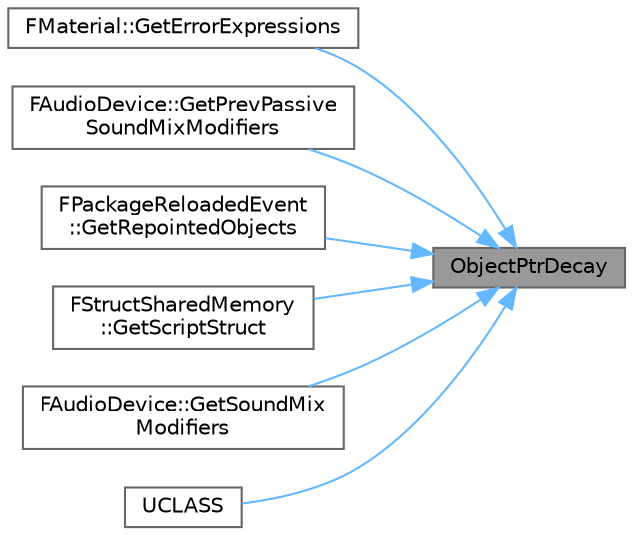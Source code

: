 digraph "ObjectPtrDecay"
{
 // INTERACTIVE_SVG=YES
 // LATEX_PDF_SIZE
  bgcolor="transparent";
  edge [fontname=Helvetica,fontsize=10,labelfontname=Helvetica,labelfontsize=10];
  node [fontname=Helvetica,fontsize=10,shape=box,height=0.2,width=0.4];
  rankdir="RL";
  Node1 [id="Node000001",label="ObjectPtrDecay",height=0.2,width=0.4,color="gray40", fillcolor="grey60", style="filled", fontcolor="black",tooltip=" "];
  Node1 -> Node2 [id="edge1_Node000001_Node000002",dir="back",color="steelblue1",style="solid",tooltip=" "];
  Node2 [id="Node000002",label="FMaterial::GetErrorExpressions",height=0.2,width=0.4,color="grey40", fillcolor="white", style="filled",URL="$db/d78/classFMaterial.html#abf22b0865a5f81ac1f2300fe529ca276",tooltip=" "];
  Node1 -> Node3 [id="edge2_Node000001_Node000003",dir="back",color="steelblue1",style="solid",tooltip=" "];
  Node3 [id="Node000003",label="FAudioDevice::GetPrevPassive\lSoundMixModifiers",height=0.2,width=0.4,color="grey40", fillcolor="white", style="filled",URL="$d7/db1/classFAudioDevice.html#a3b9a8a163f2692c84c3979fc774abd7a",tooltip=" "];
  Node1 -> Node4 [id="edge3_Node000001_Node000004",dir="back",color="steelblue1",style="solid",tooltip=" "];
  Node4 [id="Node000004",label="FPackageReloadedEvent\l::GetRepointedObjects",height=0.2,width=0.4,color="grey40", fillcolor="white", style="filled",URL="$d5/df7/classFPackageReloadedEvent.html#ae24b036f2c8d9fd02a022679bec691c0",tooltip="Get the raw map of repointed objects."];
  Node1 -> Node5 [id="edge4_Node000001_Node000005",dir="back",color="steelblue1",style="solid",tooltip=" "];
  Node5 [id="Node000005",label="FStructSharedMemory\l::GetScriptStruct",height=0.2,width=0.4,color="grey40", fillcolor="white", style="filled",URL="$de/d95/structFStructSharedMemory.html#a1ba5c55cd73fb9a45c28673bc945f2ea",tooltip="Returns struct type."];
  Node1 -> Node6 [id="edge5_Node000001_Node000006",dir="back",color="steelblue1",style="solid",tooltip=" "];
  Node6 [id="Node000006",label="FAudioDevice::GetSoundMix\lModifiers",height=0.2,width=0.4,color="grey40", fillcolor="white", style="filled",URL="$d7/db1/classFAudioDevice.html#a0944dcd4625d8810100a202d1ad7b9e0",tooltip=" "];
  Node1 -> Node7 [id="edge6_Node000001_Node000007",dir="back",color="steelblue1",style="solid",tooltip=" "];
  Node7 [id="Node000007",label="UCLASS",height=0.2,width=0.4,color="grey40", fillcolor="white", style="filled",URL="$d0/d43/Actor_8h.html#a423673fc0112544852d21aa5fa46cd19",tooltip="Actor is the base class for an Object that can be placed or spawned in a level."];
}
